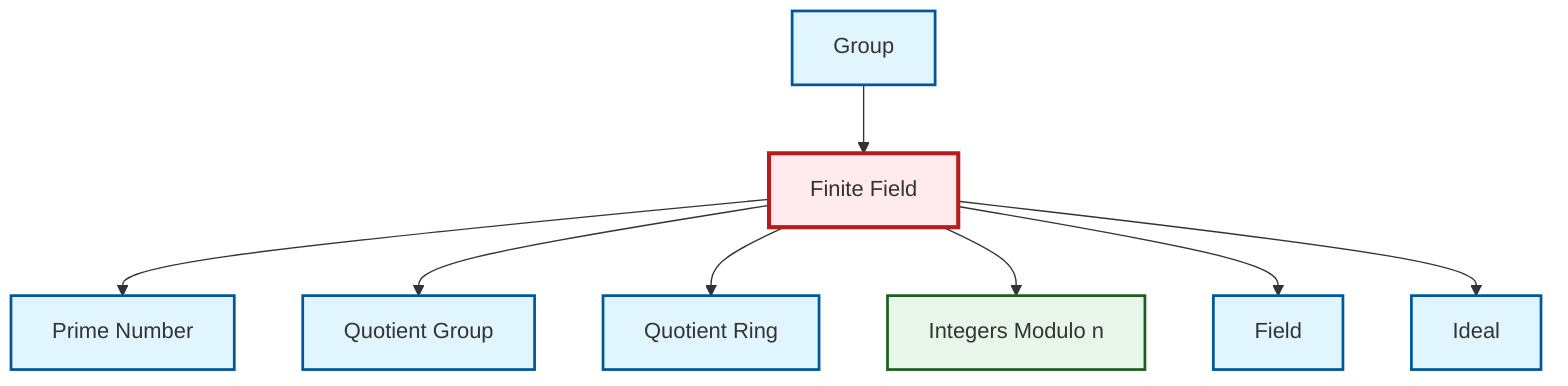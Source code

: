 graph TD
    classDef definition fill:#e1f5fe,stroke:#01579b,stroke-width:2px
    classDef theorem fill:#f3e5f5,stroke:#4a148c,stroke-width:2px
    classDef axiom fill:#fff3e0,stroke:#e65100,stroke-width:2px
    classDef example fill:#e8f5e9,stroke:#1b5e20,stroke-width:2px
    classDef current fill:#ffebee,stroke:#b71c1c,stroke-width:3px
    def-group["Group"]:::definition
    def-quotient-group["Quotient Group"]:::definition
    ex-quotient-integers-mod-n["Integers Modulo n"]:::example
    ex-finite-field["Finite Field"]:::example
    def-field["Field"]:::definition
    def-prime["Prime Number"]:::definition
    def-ideal["Ideal"]:::definition
    def-quotient-ring["Quotient Ring"]:::definition
    ex-finite-field --> def-prime
    ex-finite-field --> def-quotient-group
    ex-finite-field --> def-quotient-ring
    ex-finite-field --> ex-quotient-integers-mod-n
    def-group --> ex-finite-field
    ex-finite-field --> def-field
    ex-finite-field --> def-ideal
    class ex-finite-field current